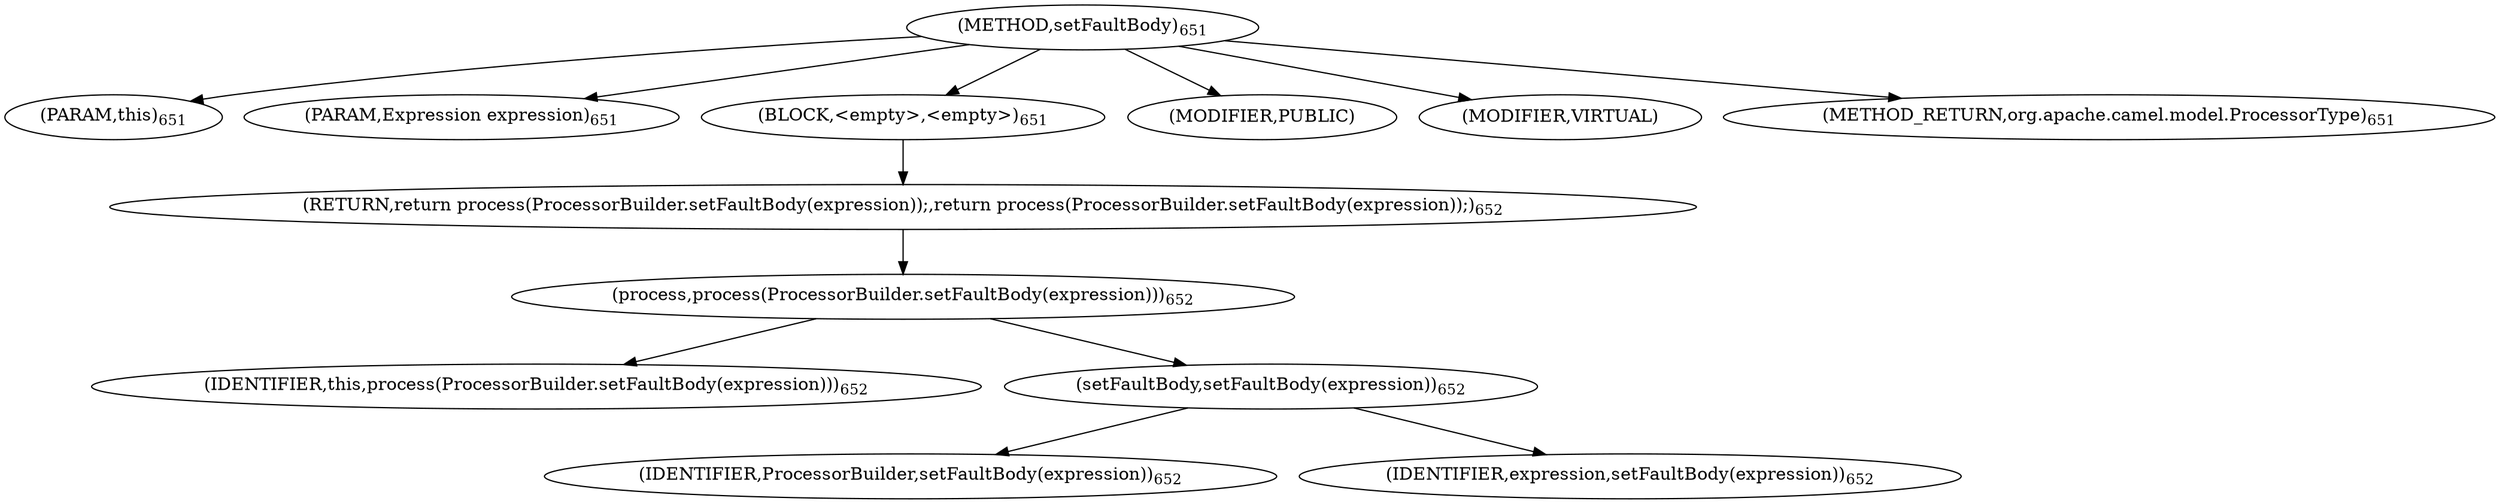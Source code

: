 digraph "setFaultBody" {  
"1287" [label = <(METHOD,setFaultBody)<SUB>651</SUB>> ]
"185" [label = <(PARAM,this)<SUB>651</SUB>> ]
"1288" [label = <(PARAM,Expression expression)<SUB>651</SUB>> ]
"1289" [label = <(BLOCK,&lt;empty&gt;,&lt;empty&gt;)<SUB>651</SUB>> ]
"1290" [label = <(RETURN,return process(ProcessorBuilder.setFaultBody(expression));,return process(ProcessorBuilder.setFaultBody(expression));)<SUB>652</SUB>> ]
"1291" [label = <(process,process(ProcessorBuilder.setFaultBody(expression)))<SUB>652</SUB>> ]
"184" [label = <(IDENTIFIER,this,process(ProcessorBuilder.setFaultBody(expression)))<SUB>652</SUB>> ]
"1292" [label = <(setFaultBody,setFaultBody(expression))<SUB>652</SUB>> ]
"1293" [label = <(IDENTIFIER,ProcessorBuilder,setFaultBody(expression))<SUB>652</SUB>> ]
"1294" [label = <(IDENTIFIER,expression,setFaultBody(expression))<SUB>652</SUB>> ]
"1295" [label = <(MODIFIER,PUBLIC)> ]
"1296" [label = <(MODIFIER,VIRTUAL)> ]
"1297" [label = <(METHOD_RETURN,org.apache.camel.model.ProcessorType)<SUB>651</SUB>> ]
  "1287" -> "185" 
  "1287" -> "1288" 
  "1287" -> "1289" 
  "1287" -> "1295" 
  "1287" -> "1296" 
  "1287" -> "1297" 
  "1289" -> "1290" 
  "1290" -> "1291" 
  "1291" -> "184" 
  "1291" -> "1292" 
  "1292" -> "1293" 
  "1292" -> "1294" 
}

